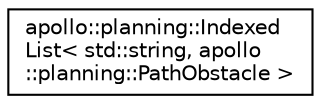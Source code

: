 digraph "Graphical Class Hierarchy"
{
  edge [fontname="Helvetica",fontsize="10",labelfontname="Helvetica",labelfontsize="10"];
  node [fontname="Helvetica",fontsize="10",shape=record];
  rankdir="LR";
  Node0 [label="apollo::planning::Indexed\lList\< std::string, apollo\l::planning::PathObstacle \>",height=0.2,width=0.4,color="black", fillcolor="white", style="filled",URL="$classapollo_1_1planning_1_1IndexedList.html"];
}
